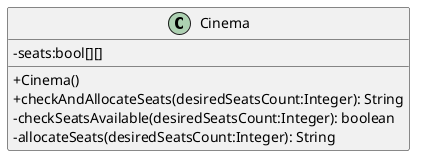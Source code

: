 @startuml
'https://plantuml.com/class-diagram
skinparam classAttributeIconSize 0

class Cinema {
'2D grid (array) of booleans
-seats:bool[][]

+Cinema()
+checkAndAllocateSeats(desiredSeatsCount:Integer): String
-checkSeatsAvailable(desiredSeatsCount:Integer): boolean
-allocateSeats(desiredSeatsCount:Integer): String
}

@enduml